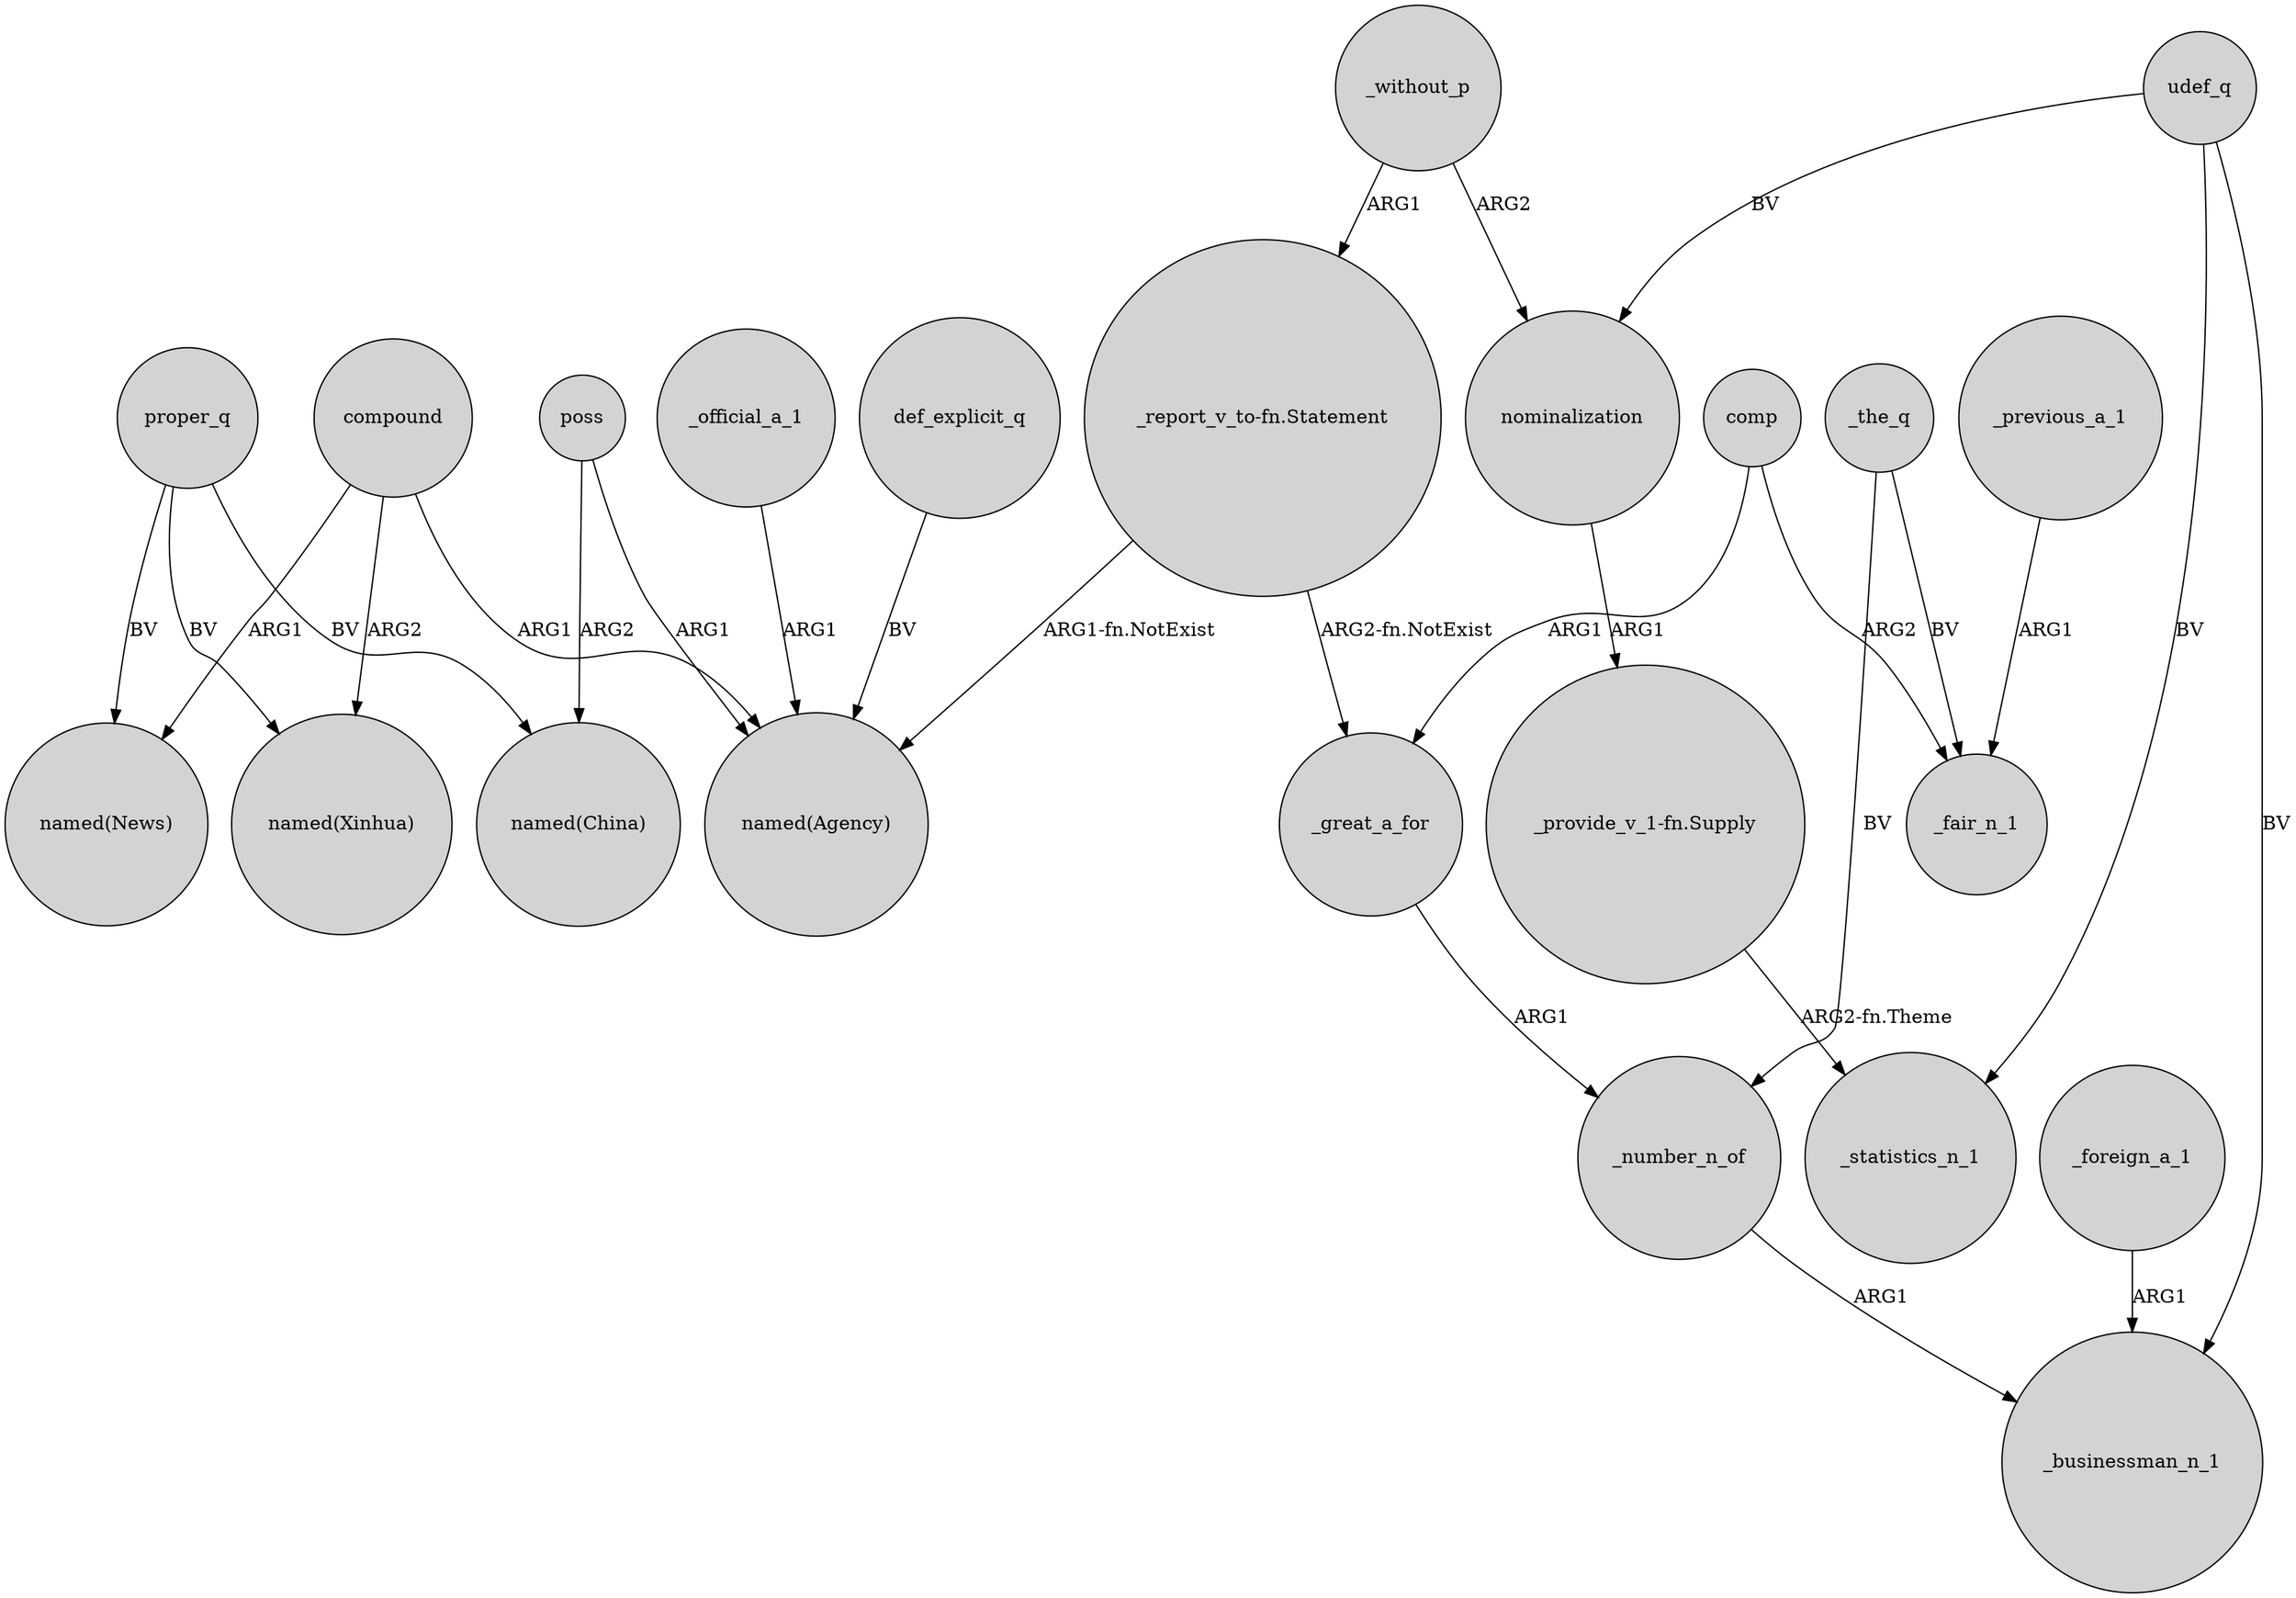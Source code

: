 digraph {
	node [shape=circle style=filled]
	compound -> "named(News)" [label=ARG1]
	_previous_a_1 -> _fair_n_1 [label=ARG1]
	udef_q -> _businessman_n_1 [label=BV]
	"_report_v_to-fn.Statement" -> "named(Agency)" [label="ARG1-fn.NotExist"]
	_great_a_for -> _number_n_of [label=ARG1]
	def_explicit_q -> "named(Agency)" [label=BV]
	_number_n_of -> _businessman_n_1 [label=ARG1]
	_the_q -> _number_n_of [label=BV]
	udef_q -> _statistics_n_1 [label=BV]
	"_report_v_to-fn.Statement" -> _great_a_for [label="ARG2-fn.NotExist"]
	nominalization -> "_provide_v_1-fn.Supply" [label=ARG1]
	comp -> _great_a_for [label=ARG1]
	poss -> "named(China)" [label=ARG2]
	proper_q -> "named(News)" [label=BV]
	proper_q -> "named(Xinhua)" [label=BV]
	_official_a_1 -> "named(Agency)" [label=ARG1]
	_foreign_a_1 -> _businessman_n_1 [label=ARG1]
	compound -> "named(Xinhua)" [label=ARG2]
	compound -> "named(Agency)" [label=ARG1]
	udef_q -> nominalization [label=BV]
	proper_q -> "named(China)" [label=BV]
	poss -> "named(Agency)" [label=ARG1]
	_without_p -> nominalization [label=ARG2]
	comp -> _fair_n_1 [label=ARG2]
	_without_p -> "_report_v_to-fn.Statement" [label=ARG1]
	"_provide_v_1-fn.Supply" -> _statistics_n_1 [label="ARG2-fn.Theme"]
	_the_q -> _fair_n_1 [label=BV]
}
